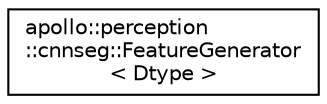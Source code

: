digraph "Graphical Class Hierarchy"
{
  edge [fontname="Helvetica",fontsize="10",labelfontname="Helvetica",labelfontsize="10"];
  node [fontname="Helvetica",fontsize="10",shape=record];
  rankdir="LR";
  Node1 [label="apollo::perception\l::cnnseg::FeatureGenerator\l\< Dtype \>",height=0.2,width=0.4,color="black", fillcolor="white", style="filled",URL="$classapollo_1_1perception_1_1cnnseg_1_1FeatureGenerator.html"];
}
